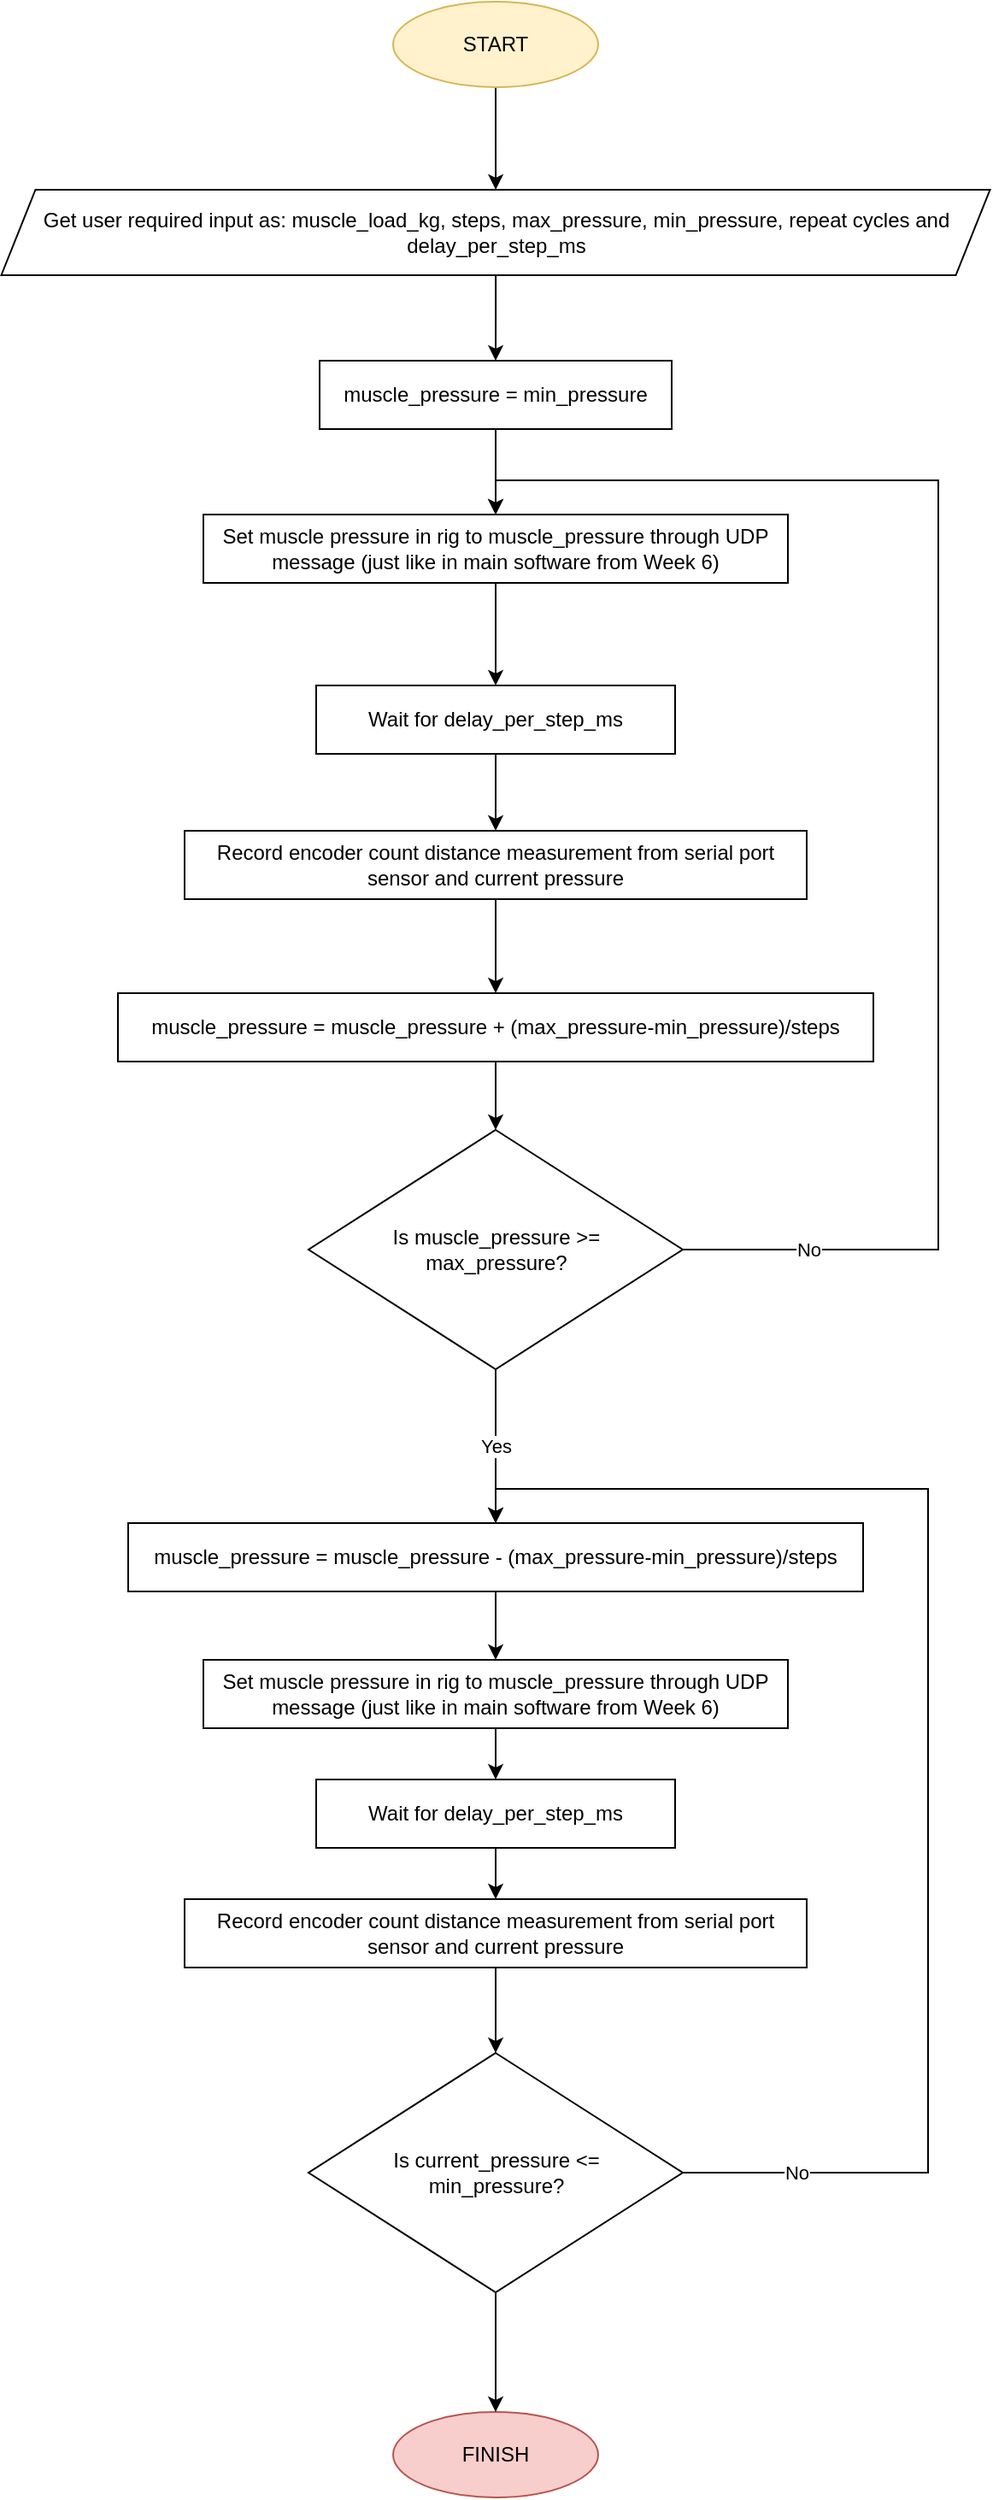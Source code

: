 <mxfile version="13.9.9" type="device"><diagram id="sacKIsKlaWVxgCQYELfR" name="Page-1"><mxGraphModel dx="1088" dy="787" grid="1" gridSize="10" guides="1" tooltips="1" connect="1" arrows="1" fold="1" page="1" pageScale="1" pageWidth="827" pageHeight="1169" math="0" shadow="0"><root><mxCell id="0"/><mxCell id="1" parent="0"/><mxCell id="xYS5GNF3bUEkpbYw5AoI-1" value="" style="edgeStyle=orthogonalEdgeStyle;rounded=0;orthogonalLoop=1;jettySize=auto;html=1;" edge="1" parent="1" source="xYS5GNF3bUEkpbYw5AoI-2" target="xYS5GNF3bUEkpbYw5AoI-10"><mxGeometry relative="1" as="geometry"/></mxCell><mxCell id="xYS5GNF3bUEkpbYw5AoI-2" value="START" style="ellipse;whiteSpace=wrap;html=1;fillColor=#fff2cc;strokeColor=#d6b656;" vertex="1" parent="1"><mxGeometry x="341" y="80" width="120" height="50" as="geometry"/></mxCell><mxCell id="xYS5GNF3bUEkpbYw5AoI-9" value="" style="edgeStyle=orthogonalEdgeStyle;rounded=0;orthogonalLoop=1;jettySize=auto;html=1;entryX=0.5;entryY=0;entryDx=0;entryDy=0;" edge="1" parent="1" source="xYS5GNF3bUEkpbYw5AoI-10" target="xYS5GNF3bUEkpbYw5AoI-15"><mxGeometry relative="1" as="geometry"><mxPoint x="401" y="300" as="targetPoint"/></mxGeometry></mxCell><mxCell id="xYS5GNF3bUEkpbYw5AoI-10" value="Get user required input as: muscle_load_kg, steps, max_pressure, min_pressure, repeat cycles and delay_per_step_ms" style="shape=parallelogram;perimeter=parallelogramPerimeter;whiteSpace=wrap;html=1;fixedSize=1;strokeWidth=1;" vertex="1" parent="1"><mxGeometry x="111.75" y="190" width="578.5" height="50" as="geometry"/></mxCell><mxCell id="xYS5GNF3bUEkpbYw5AoI-13" value="FINISH" style="ellipse;whiteSpace=wrap;html=1;fillColor=#f8cecc;strokeColor=#b85450;" vertex="1" parent="1"><mxGeometry x="341" y="1490" width="120" height="50" as="geometry"/></mxCell><mxCell id="xYS5GNF3bUEkpbYw5AoI-20" value="" style="edgeStyle=orthogonalEdgeStyle;rounded=0;orthogonalLoop=1;jettySize=auto;html=1;" edge="1" parent="1" source="xYS5GNF3bUEkpbYw5AoI-15" target="xYS5GNF3bUEkpbYw5AoI-19"><mxGeometry relative="1" as="geometry"/></mxCell><mxCell id="xYS5GNF3bUEkpbYw5AoI-15" value="muscle_pressure = min_pressure" style="rounded=0;whiteSpace=wrap;html=1;" vertex="1" parent="1"><mxGeometry x="298" y="290" width="206" height="40" as="geometry"/></mxCell><mxCell id="xYS5GNF3bUEkpbYw5AoI-31" value="" style="edgeStyle=orthogonalEdgeStyle;rounded=0;orthogonalLoop=1;jettySize=auto;html=1;" edge="1" parent="1" source="xYS5GNF3bUEkpbYw5AoI-16" target="xYS5GNF3bUEkpbYw5AoI-25"><mxGeometry relative="1" as="geometry"/></mxCell><mxCell id="xYS5GNF3bUEkpbYw5AoI-16" value="muscle_pressure = muscle_pressure + (max_pressure-min_pressure)/steps" style="rounded=0;whiteSpace=wrap;html=1;" vertex="1" parent="1"><mxGeometry x="180" y="660" width="442" height="40" as="geometry"/></mxCell><mxCell id="xYS5GNF3bUEkpbYw5AoI-22" value="" style="edgeStyle=orthogonalEdgeStyle;rounded=0;orthogonalLoop=1;jettySize=auto;html=1;" edge="1" parent="1" source="xYS5GNF3bUEkpbYw5AoI-19" target="xYS5GNF3bUEkpbYw5AoI-21"><mxGeometry relative="1" as="geometry"/></mxCell><mxCell id="xYS5GNF3bUEkpbYw5AoI-19" value="Set muscle pressure in rig to muscle_pressure through UDP message (just like in main software from Week 6)" style="rounded=0;whiteSpace=wrap;html=1;" vertex="1" parent="1"><mxGeometry x="230" y="380" width="342" height="40" as="geometry"/></mxCell><mxCell id="xYS5GNF3bUEkpbYw5AoI-26" value="" style="edgeStyle=orthogonalEdgeStyle;rounded=0;orthogonalLoop=1;jettySize=auto;html=1;" edge="1" parent="1" source="xYS5GNF3bUEkpbYw5AoI-21" target="xYS5GNF3bUEkpbYw5AoI-23"><mxGeometry relative="1" as="geometry"/></mxCell><mxCell id="xYS5GNF3bUEkpbYw5AoI-21" value="Wait for delay_per_step_ms" style="rounded=0;whiteSpace=wrap;html=1;" vertex="1" parent="1"><mxGeometry x="296" y="480" width="210" height="40" as="geometry"/></mxCell><mxCell id="xYS5GNF3bUEkpbYw5AoI-30" value="" style="edgeStyle=orthogonalEdgeStyle;rounded=0;orthogonalLoop=1;jettySize=auto;html=1;" edge="1" parent="1" source="xYS5GNF3bUEkpbYw5AoI-23" target="xYS5GNF3bUEkpbYw5AoI-16"><mxGeometry relative="1" as="geometry"/></mxCell><mxCell id="xYS5GNF3bUEkpbYw5AoI-23" value="Record encoder count distance measurement from serial port sensor and current pressure" style="rounded=0;whiteSpace=wrap;html=1;" vertex="1" parent="1"><mxGeometry x="219" y="565" width="364" height="40" as="geometry"/></mxCell><mxCell id="xYS5GNF3bUEkpbYw5AoI-28" style="edgeStyle=orthogonalEdgeStyle;rounded=0;orthogonalLoop=1;jettySize=auto;html=1;exitX=1;exitY=0.5;exitDx=0;exitDy=0;entryX=0.5;entryY=0;entryDx=0;entryDy=0;" edge="1" parent="1" source="xYS5GNF3bUEkpbYw5AoI-25" target="xYS5GNF3bUEkpbYw5AoI-19"><mxGeometry relative="1" as="geometry"><mxPoint x="680" y="380" as="targetPoint"/><Array as="points"><mxPoint x="660" y="810"/><mxPoint x="660" y="360"/><mxPoint x="401" y="360"/></Array></mxGeometry></mxCell><mxCell id="xYS5GNF3bUEkpbYw5AoI-32" value="No&lt;br&gt;" style="edgeLabel;html=1;align=center;verticalAlign=middle;resizable=0;points=[];" vertex="1" connectable="0" parent="xYS5GNF3bUEkpbYw5AoI-28"><mxGeometry x="-0.773" y="-5" relative="1" as="geometry"><mxPoint x="-26.5" y="-5" as="offset"/></mxGeometry></mxCell><mxCell id="xYS5GNF3bUEkpbYw5AoI-44" value="Yes" style="edgeStyle=orthogonalEdgeStyle;rounded=0;orthogonalLoop=1;jettySize=auto;html=1;" edge="1" parent="1" source="xYS5GNF3bUEkpbYw5AoI-25" target="xYS5GNF3bUEkpbYw5AoI-45"><mxGeometry relative="1" as="geometry"><mxPoint x="440" y="910" as="targetPoint"/></mxGeometry></mxCell><mxCell id="xYS5GNF3bUEkpbYw5AoI-25" value="Is muscle_pressure &amp;gt;= max_pressure?" style="rhombus;whiteSpace=wrap;html=1;spacing=20;" vertex="1" parent="1"><mxGeometry x="291.5" y="740" width="219" height="140" as="geometry"/></mxCell><mxCell id="xYS5GNF3bUEkpbYw5AoI-37" value="" style="edgeStyle=orthogonalEdgeStyle;rounded=0;orthogonalLoop=1;jettySize=auto;html=1;" edge="1" parent="1" source="xYS5GNF3bUEkpbYw5AoI-38" target="xYS5GNF3bUEkpbYw5AoI-40"><mxGeometry relative="1" as="geometry"/></mxCell><mxCell id="xYS5GNF3bUEkpbYw5AoI-38" value="Wait for delay_per_step_ms" style="rounded=0;whiteSpace=wrap;html=1;" vertex="1" parent="1"><mxGeometry x="296" y="1120" width="210" height="40" as="geometry"/></mxCell><mxCell id="xYS5GNF3bUEkpbYw5AoI-39" value="" style="edgeStyle=orthogonalEdgeStyle;rounded=0;orthogonalLoop=1;jettySize=auto;html=1;entryX=0.5;entryY=0;entryDx=0;entryDy=0;" edge="1" parent="1" source="xYS5GNF3bUEkpbYw5AoI-40" target="xYS5GNF3bUEkpbYw5AoI-43"><mxGeometry relative="1" as="geometry"><mxPoint x="420" y="1325" as="targetPoint"/></mxGeometry></mxCell><mxCell id="xYS5GNF3bUEkpbYw5AoI-40" value="Record encoder count distance measurement from serial port sensor and current pressure" style="rounded=0;whiteSpace=wrap;html=1;" vertex="1" parent="1"><mxGeometry x="219" y="1190" width="364" height="40" as="geometry"/></mxCell><mxCell id="xYS5GNF3bUEkpbYw5AoI-41" style="edgeStyle=orthogonalEdgeStyle;rounded=0;orthogonalLoop=1;jettySize=auto;html=1;exitX=1;exitY=0.5;exitDx=0;exitDy=0;entryX=0.5;entryY=0;entryDx=0;entryDy=0;" edge="1" parent="1" source="xYS5GNF3bUEkpbYw5AoI-43" target="xYS5GNF3bUEkpbYw5AoI-45"><mxGeometry relative="1" as="geometry"><mxPoint x="395" y="1060" as="targetPoint"/><Array as="points"><mxPoint x="654" y="1350"/><mxPoint x="654" y="950"/><mxPoint x="401" y="950"/></Array></mxGeometry></mxCell><mxCell id="xYS5GNF3bUEkpbYw5AoI-42" value="No&lt;br&gt;" style="edgeLabel;html=1;align=center;verticalAlign=middle;resizable=0;points=[];" vertex="1" connectable="0" parent="xYS5GNF3bUEkpbYw5AoI-41"><mxGeometry x="-0.773" y="-5" relative="1" as="geometry"><mxPoint x="-26.5" y="-5" as="offset"/></mxGeometry></mxCell><mxCell id="xYS5GNF3bUEkpbYw5AoI-50" value="" style="edgeStyle=orthogonalEdgeStyle;rounded=0;orthogonalLoop=1;jettySize=auto;html=1;" edge="1" parent="1" source="xYS5GNF3bUEkpbYw5AoI-43" target="xYS5GNF3bUEkpbYw5AoI-13"><mxGeometry relative="1" as="geometry"/></mxCell><mxCell id="xYS5GNF3bUEkpbYw5AoI-43" value="Is current_pressure &amp;lt;= min_pressure?" style="rhombus;whiteSpace=wrap;html=1;spacing=20;" vertex="1" parent="1"><mxGeometry x="291.5" y="1280" width="219" height="140" as="geometry"/></mxCell><mxCell id="xYS5GNF3bUEkpbYw5AoI-47" value="" style="edgeStyle=orthogonalEdgeStyle;rounded=0;orthogonalLoop=1;jettySize=auto;html=1;" edge="1" parent="1" source="xYS5GNF3bUEkpbYw5AoI-45" target="xYS5GNF3bUEkpbYw5AoI-46"><mxGeometry relative="1" as="geometry"/></mxCell><mxCell id="xYS5GNF3bUEkpbYw5AoI-45" value="muscle_pressure = muscle_pressure - (max_pressure-min_pressure)/steps" style="rounded=0;whiteSpace=wrap;html=1;" vertex="1" parent="1"><mxGeometry x="186" y="970" width="430" height="40" as="geometry"/></mxCell><mxCell id="xYS5GNF3bUEkpbYw5AoI-48" value="" style="edgeStyle=orthogonalEdgeStyle;rounded=0;orthogonalLoop=1;jettySize=auto;html=1;" edge="1" parent="1" source="xYS5GNF3bUEkpbYw5AoI-46" target="xYS5GNF3bUEkpbYw5AoI-38"><mxGeometry relative="1" as="geometry"/></mxCell><mxCell id="xYS5GNF3bUEkpbYw5AoI-46" value="Set muscle pressure in rig to muscle_pressure through UDP message (just like in main software from Week 6)" style="rounded=0;whiteSpace=wrap;html=1;" vertex="1" parent="1"><mxGeometry x="230" y="1050" width="342" height="40" as="geometry"/></mxCell></root></mxGraphModel></diagram></mxfile>